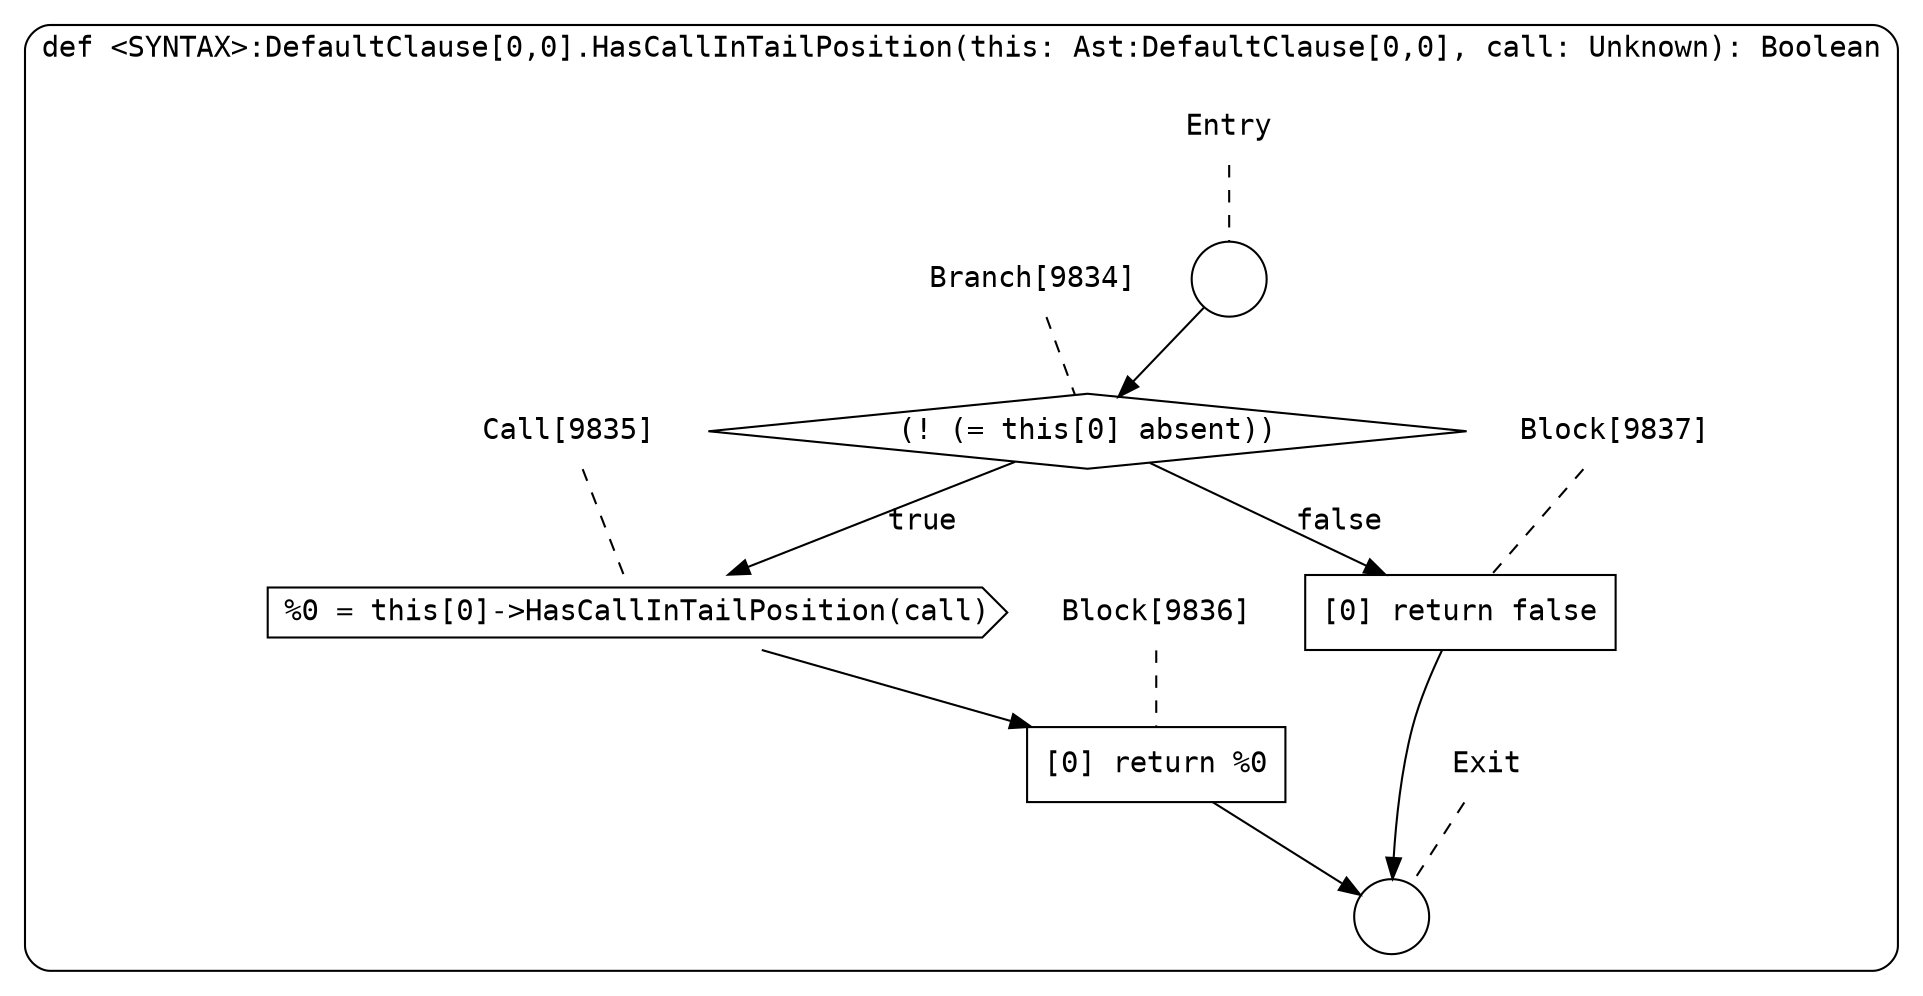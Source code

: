digraph {
  graph [fontname = "Consolas"]
  node [fontname = "Consolas"]
  edge [fontname = "Consolas"]
  subgraph cluster1771 {
    label = "def <SYNTAX>:DefaultClause[0,0].HasCallInTailPosition(this: Ast:DefaultClause[0,0], call: Unknown): Boolean"
    style = rounded
    cluster1771_entry_name [shape=none, label=<<font color="black">Entry</font>>]
    cluster1771_entry_name -> cluster1771_entry [arrowhead=none, color="black", style=dashed]
    cluster1771_entry [shape=circle label=" " color="black" fillcolor="white" style=filled]
    cluster1771_entry -> node9834 [color="black"]
    cluster1771_exit_name [shape=none, label=<<font color="black">Exit</font>>]
    cluster1771_exit_name -> cluster1771_exit [arrowhead=none, color="black", style=dashed]
    cluster1771_exit [shape=circle label=" " color="black" fillcolor="white" style=filled]
    node9834_name [shape=none, label=<<font color="black">Branch[9834]</font>>]
    node9834_name -> node9834 [arrowhead=none, color="black", style=dashed]
    node9834 [shape=diamond, label=<<font color="black">(! (= this[0] absent))</font>> color="black" fillcolor="white", style=filled]
    node9834 -> node9835 [label=<<font color="black">true</font>> color="black"]
    node9834 -> node9837 [label=<<font color="black">false</font>> color="black"]
    node9835_name [shape=none, label=<<font color="black">Call[9835]</font>>]
    node9835_name -> node9835 [arrowhead=none, color="black", style=dashed]
    node9835 [shape=cds, label=<<font color="black">%0 = this[0]-&gt;HasCallInTailPosition(call)</font>> color="black" fillcolor="white", style=filled]
    node9835 -> node9836 [color="black"]
    node9837_name [shape=none, label=<<font color="black">Block[9837]</font>>]
    node9837_name -> node9837 [arrowhead=none, color="black", style=dashed]
    node9837 [shape=box, label=<<font color="black">[0] return false<BR ALIGN="LEFT"/></font>> color="black" fillcolor="white", style=filled]
    node9837 -> cluster1771_exit [color="black"]
    node9836_name [shape=none, label=<<font color="black">Block[9836]</font>>]
    node9836_name -> node9836 [arrowhead=none, color="black", style=dashed]
    node9836 [shape=box, label=<<font color="black">[0] return %0<BR ALIGN="LEFT"/></font>> color="black" fillcolor="white", style=filled]
    node9836 -> cluster1771_exit [color="black"]
  }
}